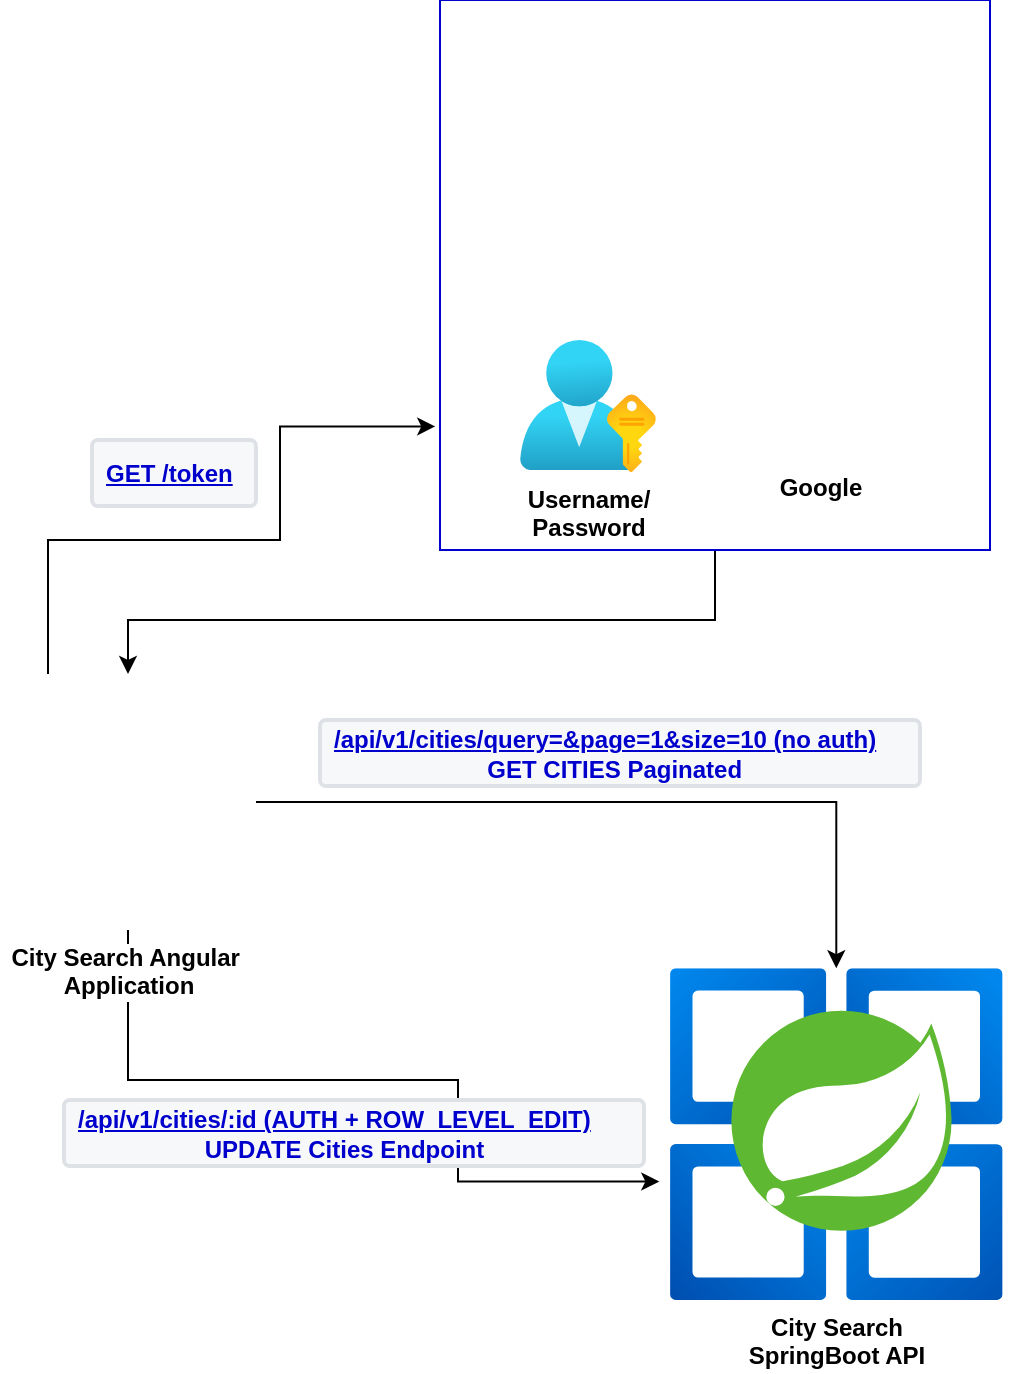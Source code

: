 <mxfile version="20.2.3" type="device"><diagram id="fHPUaBgs34aR-guC1yvO" name="Page-1"><mxGraphModel dx="989" dy="1660" grid="1" gridSize="10" guides="1" tooltips="1" connect="1" arrows="1" fold="1" page="1" pageScale="1" pageWidth="850" pageHeight="1100" math="0" shadow="0"><root><mxCell id="0"/><mxCell id="1" parent="0"/><mxCell id="gp5pmrC2ymy-0QPTpHAQ-7" style="edgeStyle=orthogonalEdgeStyle;rounded=0;orthogonalLoop=1;jettySize=auto;html=1;" edge="1" parent="1" source="gp5pmrC2ymy-0QPTpHAQ-1" target="gp5pmrC2ymy-0QPTpHAQ-6"><mxGeometry relative="1" as="geometry"/></mxCell><mxCell id="gp5pmrC2ymy-0QPTpHAQ-8" style="edgeStyle=orthogonalEdgeStyle;rounded=0;orthogonalLoop=1;jettySize=auto;html=1;entryX=-0.035;entryY=0.655;entryDx=0;entryDy=0;entryPerimeter=0;" edge="1" parent="1"><mxGeometry relative="1" as="geometry"><mxPoint x="114" y="177" as="sourcePoint"/><mxPoint x="307.62" y="53.23" as="targetPoint"/><Array as="points"><mxPoint x="114" y="110"/><mxPoint x="230" y="110"/><mxPoint x="230" y="53"/></Array></mxGeometry></mxCell><mxCell id="gp5pmrC2ymy-0QPTpHAQ-11" style="edgeStyle=orthogonalEdgeStyle;rounded=0;orthogonalLoop=1;jettySize=auto;html=1;entryX=-0.002;entryY=0.643;entryDx=0;entryDy=0;entryPerimeter=0;fontColor=#0000CC;" edge="1" parent="1" source="gp5pmrC2ymy-0QPTpHAQ-1" target="gp5pmrC2ymy-0QPTpHAQ-6"><mxGeometry relative="1" as="geometry"><Array as="points"><mxPoint x="154" y="380"/><mxPoint x="319" y="380"/><mxPoint x="319" y="431"/></Array></mxGeometry></mxCell><mxCell id="gp5pmrC2ymy-0QPTpHAQ-1" value="&lt;b&gt;City Search Angular&amp;nbsp;&lt;br&gt;Application&lt;/b&gt;" style="shape=image;html=1;verticalAlign=top;verticalLabelPosition=bottom;labelBackgroundColor=#ffffff;imageAspect=0;aspect=fixed;image=https://cdn0.iconfinder.com/data/icons/long-shadow-web-icons/512/angular-symbol-128.png" vertex="1" parent="1"><mxGeometry x="90" y="177" width="128" height="128" as="geometry"/></mxCell><mxCell id="gp5pmrC2ymy-0QPTpHAQ-4" value="&lt;b&gt;Google&lt;/b&gt;" style="shape=image;html=1;verticalAlign=top;verticalLabelPosition=bottom;labelBackgroundColor=#ffffff;imageAspect=0;aspect=fixed;image=https://cdn4.iconfinder.com/data/icons/social-media-2146/512/3_social-128.png;imageBackground=default;" vertex="1" parent="1"><mxGeometry x="470" y="10" width="60" height="60" as="geometry"/></mxCell><mxCell id="gp5pmrC2ymy-0QPTpHAQ-5" value="&lt;b&gt;Username/&lt;br&gt;Password&lt;/b&gt;" style="aspect=fixed;html=1;points=[];align=center;image;fontSize=12;image=img/lib/azure2/azure_stack/User_Subscriptions.svg;" vertex="1" parent="1"><mxGeometry x="350" y="10" width="68" height="66" as="geometry"/></mxCell><mxCell id="gp5pmrC2ymy-0QPTpHAQ-6" value="&lt;b&gt;City Search &lt;br&gt;SpringBoot API&lt;/b&gt;" style="aspect=fixed;html=1;points=[];align=center;image;fontSize=12;image=img/lib/azure2/compute/Azure_Spring_Cloud.svg;fillStyle=solid;" vertex="1" parent="1"><mxGeometry x="420" y="324.12" width="176.25" height="165.88" as="geometry"/></mxCell><mxCell id="gp5pmrC2ymy-0QPTpHAQ-10" value="&lt;b&gt;&lt;font style=&quot;&quot; color=&quot;#0000cc&quot;&gt;&lt;u&gt;/api/v1/cities/query=&amp;amp;page=1&amp;amp;size=10 (no auth)&lt;/u&gt;&lt;br&gt;&amp;nbsp; &amp;nbsp; &amp;nbsp; &amp;nbsp; &amp;nbsp; &amp;nbsp; &amp;nbsp; &amp;nbsp; &amp;nbsp; &amp;nbsp; &amp;nbsp; &amp;nbsp;GET CITIES Paginated&lt;br&gt;&lt;/font&gt;&lt;/b&gt;" style="rounded=1;arcSize=9;fillColor=#F7F8F9;align=left;spacingLeft=5;strokeColor=#DEE1E6;html=1;strokeWidth=2;fontColor=#596780;fontSize=12;fillStyle=solid;" vertex="1" parent="1"><mxGeometry x="250" y="200" width="300" height="33" as="geometry"/></mxCell><mxCell id="gp5pmrC2ymy-0QPTpHAQ-12" value="&lt;b&gt;&lt;font style=&quot;&quot; color=&quot;#0000cc&quot;&gt;&lt;u&gt;/api/v1/cities/:id (AUTH + ROW_LEVEL_EDIT)&lt;/u&gt;&lt;br&gt;&amp;nbsp; &amp;nbsp; &amp;nbsp; &amp;nbsp; &amp;nbsp; &amp;nbsp; &amp;nbsp; &amp;nbsp; &amp;nbsp; &amp;nbsp;UPDATE Cities Endpoint&lt;br&gt;&lt;/font&gt;&lt;/b&gt;" style="rounded=1;arcSize=9;fillColor=#F7F8F9;align=left;spacingLeft=5;strokeColor=#DEE1E6;html=1;strokeWidth=2;fontColor=#596780;fontSize=12;fillStyle=solid;" vertex="1" parent="1"><mxGeometry x="122" y="390" width="290" height="33" as="geometry"/></mxCell><mxCell id="gp5pmrC2ymy-0QPTpHAQ-13" value="" style="shape=image;html=1;verticalAlign=top;verticalLabelPosition=bottom;labelBackgroundColor=#ffffff;imageAspect=0;aspect=fixed;image=https://cdn1.iconfinder.com/data/icons/nuvola2/48x48/actions/kgpg_identity.png;fillStyle=solid;fontColor=#0000CC;" vertex="1" parent="1"><mxGeometry x="218" y="352" width="48" height="48" as="geometry"/></mxCell><mxCell id="gp5pmrC2ymy-0QPTpHAQ-16" style="edgeStyle=orthogonalEdgeStyle;rounded=0;orthogonalLoop=1;jettySize=auto;html=1;fontColor=#0000CC;" edge="1" parent="1" source="gp5pmrC2ymy-0QPTpHAQ-14" target="gp5pmrC2ymy-0QPTpHAQ-1"><mxGeometry relative="1" as="geometry"><Array as="points"><mxPoint x="447" y="150"/><mxPoint x="154" y="150"/></Array></mxGeometry></mxCell><mxCell id="gp5pmrC2ymy-0QPTpHAQ-14" value="" style="shape=image;verticalLabelPosition=bottom;labelBackgroundColor=default;verticalAlign=middle;aspect=fixed;imageAspect=0;image=https://www.mitto.ch/wp-content/uploads/2021/01/auth0-logo.png;imageBorder=#0000CC;strokeWidth=1;" vertex="1" parent="1"><mxGeometry x="310" y="-160" width="275" height="275" as="geometry"/></mxCell><mxCell id="gp5pmrC2ymy-0QPTpHAQ-15" value="&lt;b&gt;&lt;font style=&quot;&quot; color=&quot;#0000cc&quot;&gt;&lt;u&gt;GET /token&lt;/u&gt;&lt;br&gt;&lt;/font&gt;&lt;/b&gt;" style="rounded=1;arcSize=9;fillColor=#F7F8F9;align=left;spacingLeft=5;strokeColor=#DEE1E6;html=1;strokeWidth=2;fontColor=#596780;fontSize=12;fillStyle=solid;" vertex="1" parent="1"><mxGeometry x="136" y="60" width="82" height="33" as="geometry"/></mxCell></root></mxGraphModel></diagram></mxfile>